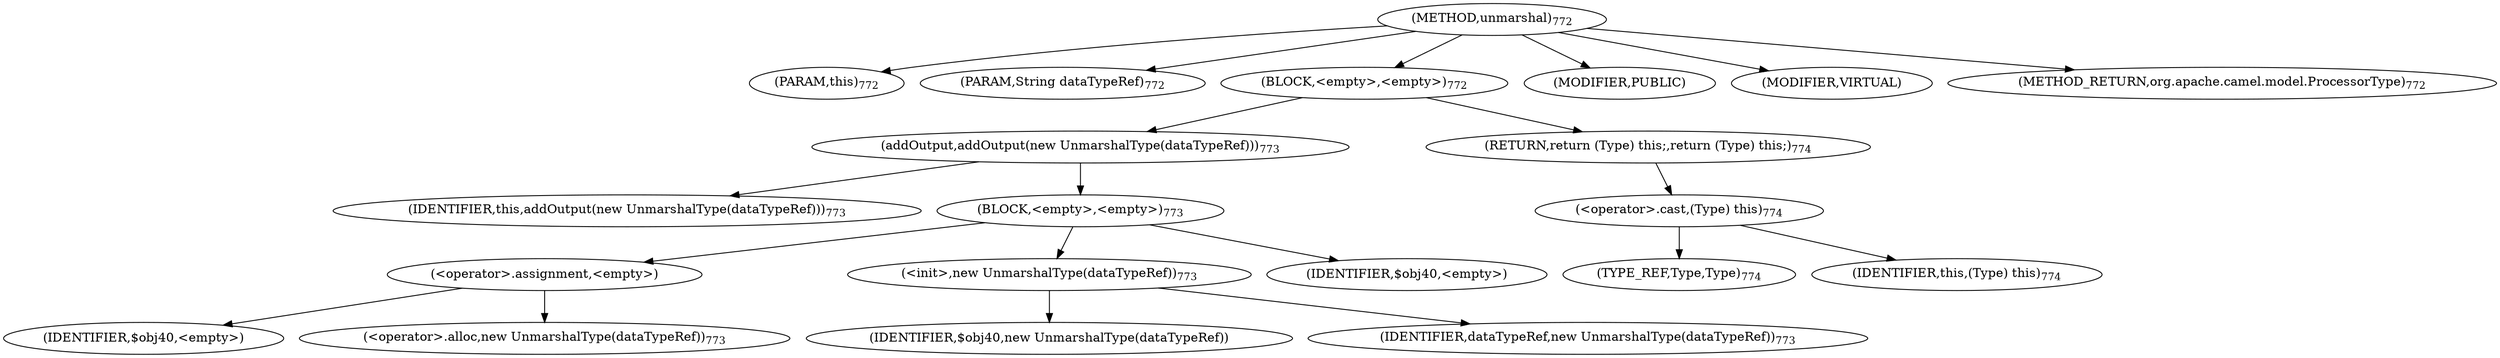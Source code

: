 digraph "unmarshal" {  
"1488" [label = <(METHOD,unmarshal)<SUB>772</SUB>> ]
"216" [label = <(PARAM,this)<SUB>772</SUB>> ]
"1489" [label = <(PARAM,String dataTypeRef)<SUB>772</SUB>> ]
"1490" [label = <(BLOCK,&lt;empty&gt;,&lt;empty&gt;)<SUB>772</SUB>> ]
"1491" [label = <(addOutput,addOutput(new UnmarshalType(dataTypeRef)))<SUB>773</SUB>> ]
"215" [label = <(IDENTIFIER,this,addOutput(new UnmarshalType(dataTypeRef)))<SUB>773</SUB>> ]
"1492" [label = <(BLOCK,&lt;empty&gt;,&lt;empty&gt;)<SUB>773</SUB>> ]
"1493" [label = <(&lt;operator&gt;.assignment,&lt;empty&gt;)> ]
"1494" [label = <(IDENTIFIER,$obj40,&lt;empty&gt;)> ]
"1495" [label = <(&lt;operator&gt;.alloc,new UnmarshalType(dataTypeRef))<SUB>773</SUB>> ]
"1496" [label = <(&lt;init&gt;,new UnmarshalType(dataTypeRef))<SUB>773</SUB>> ]
"1497" [label = <(IDENTIFIER,$obj40,new UnmarshalType(dataTypeRef))> ]
"1498" [label = <(IDENTIFIER,dataTypeRef,new UnmarshalType(dataTypeRef))<SUB>773</SUB>> ]
"1499" [label = <(IDENTIFIER,$obj40,&lt;empty&gt;)> ]
"1500" [label = <(RETURN,return (Type) this;,return (Type) this;)<SUB>774</SUB>> ]
"1501" [label = <(&lt;operator&gt;.cast,(Type) this)<SUB>774</SUB>> ]
"1502" [label = <(TYPE_REF,Type,Type)<SUB>774</SUB>> ]
"217" [label = <(IDENTIFIER,this,(Type) this)<SUB>774</SUB>> ]
"1503" [label = <(MODIFIER,PUBLIC)> ]
"1504" [label = <(MODIFIER,VIRTUAL)> ]
"1505" [label = <(METHOD_RETURN,org.apache.camel.model.ProcessorType)<SUB>772</SUB>> ]
  "1488" -> "216" 
  "1488" -> "1489" 
  "1488" -> "1490" 
  "1488" -> "1503" 
  "1488" -> "1504" 
  "1488" -> "1505" 
  "1490" -> "1491" 
  "1490" -> "1500" 
  "1491" -> "215" 
  "1491" -> "1492" 
  "1492" -> "1493" 
  "1492" -> "1496" 
  "1492" -> "1499" 
  "1493" -> "1494" 
  "1493" -> "1495" 
  "1496" -> "1497" 
  "1496" -> "1498" 
  "1500" -> "1501" 
  "1501" -> "1502" 
  "1501" -> "217" 
}
